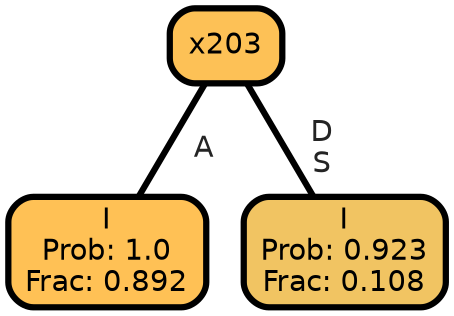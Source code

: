 graph Tree {
node [shape=box, style="filled, rounded",color="black",penwidth="3",fontcolor="black",                 fontname=helvetica] ;
graph [ranksep="0 equally", splines=straight,                 bgcolor=transparent, dpi=200] ;
edge [fontname=helvetica, fontweight=bold,fontcolor=grey14,color=black] ;
0 [label="I
Prob: 1.0
Frac: 0.892", fillcolor="#ffc155"] ;
1 [label="x203", fillcolor="#fdc156"] ;
2 [label="I
Prob: 0.923
Frac: 0.108", fillcolor="#f1c462"] ;
1 -- 0 [label=" A",penwidth=3] ;
1 -- 2 [label=" D\n S",penwidth=3] ;
{rank = same;}}